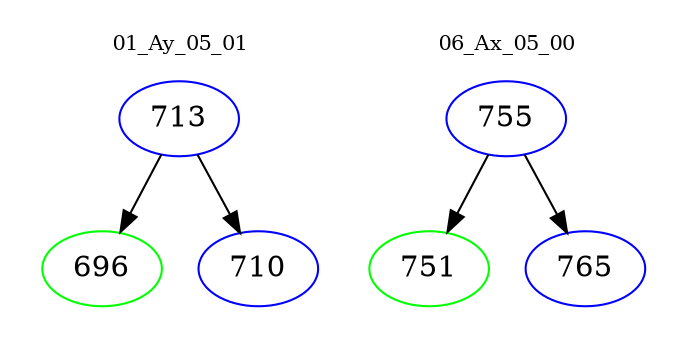 digraph{
subgraph cluster_0 {
color = white
label = "01_Ay_05_01";
fontsize=10;
T0_713 [label="713", color="blue"]
T0_713 -> T0_696 [color="black"]
T0_696 [label="696", color="green"]
T0_713 -> T0_710 [color="black"]
T0_710 [label="710", color="blue"]
}
subgraph cluster_1 {
color = white
label = "06_Ax_05_00";
fontsize=10;
T1_755 [label="755", color="blue"]
T1_755 -> T1_751 [color="black"]
T1_751 [label="751", color="green"]
T1_755 -> T1_765 [color="black"]
T1_765 [label="765", color="blue"]
}
}
